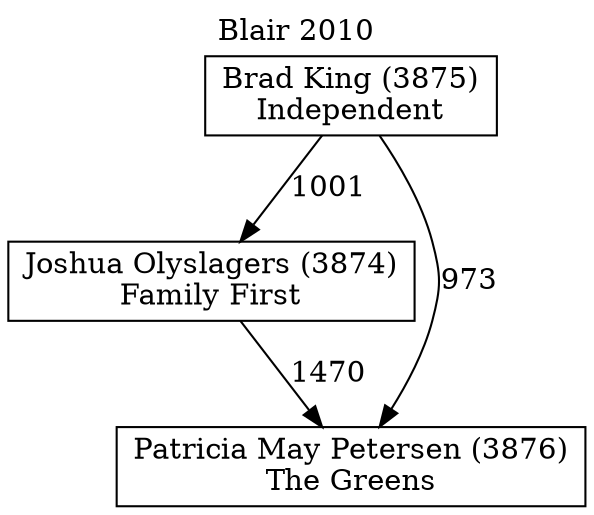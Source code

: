 // House preference flow
digraph "Patricia May Petersen (3876)_Blair_2010" {
	graph [label="Blair 2010" labelloc=t mclimit=10]
	node [shape=box]
	"Brad King (3875)" [label="Brad King (3875)
Independent"]
	"Joshua Olyslagers (3874)" [label="Joshua Olyslagers (3874)
Family First"]
	"Patricia May Petersen (3876)" [label="Patricia May Petersen (3876)
The Greens"]
	"Brad King (3875)" -> "Joshua Olyslagers (3874)" [label=1001]
	"Brad King (3875)" -> "Patricia May Petersen (3876)" [label=973]
	"Joshua Olyslagers (3874)" -> "Patricia May Petersen (3876)" [label=1470]
}
